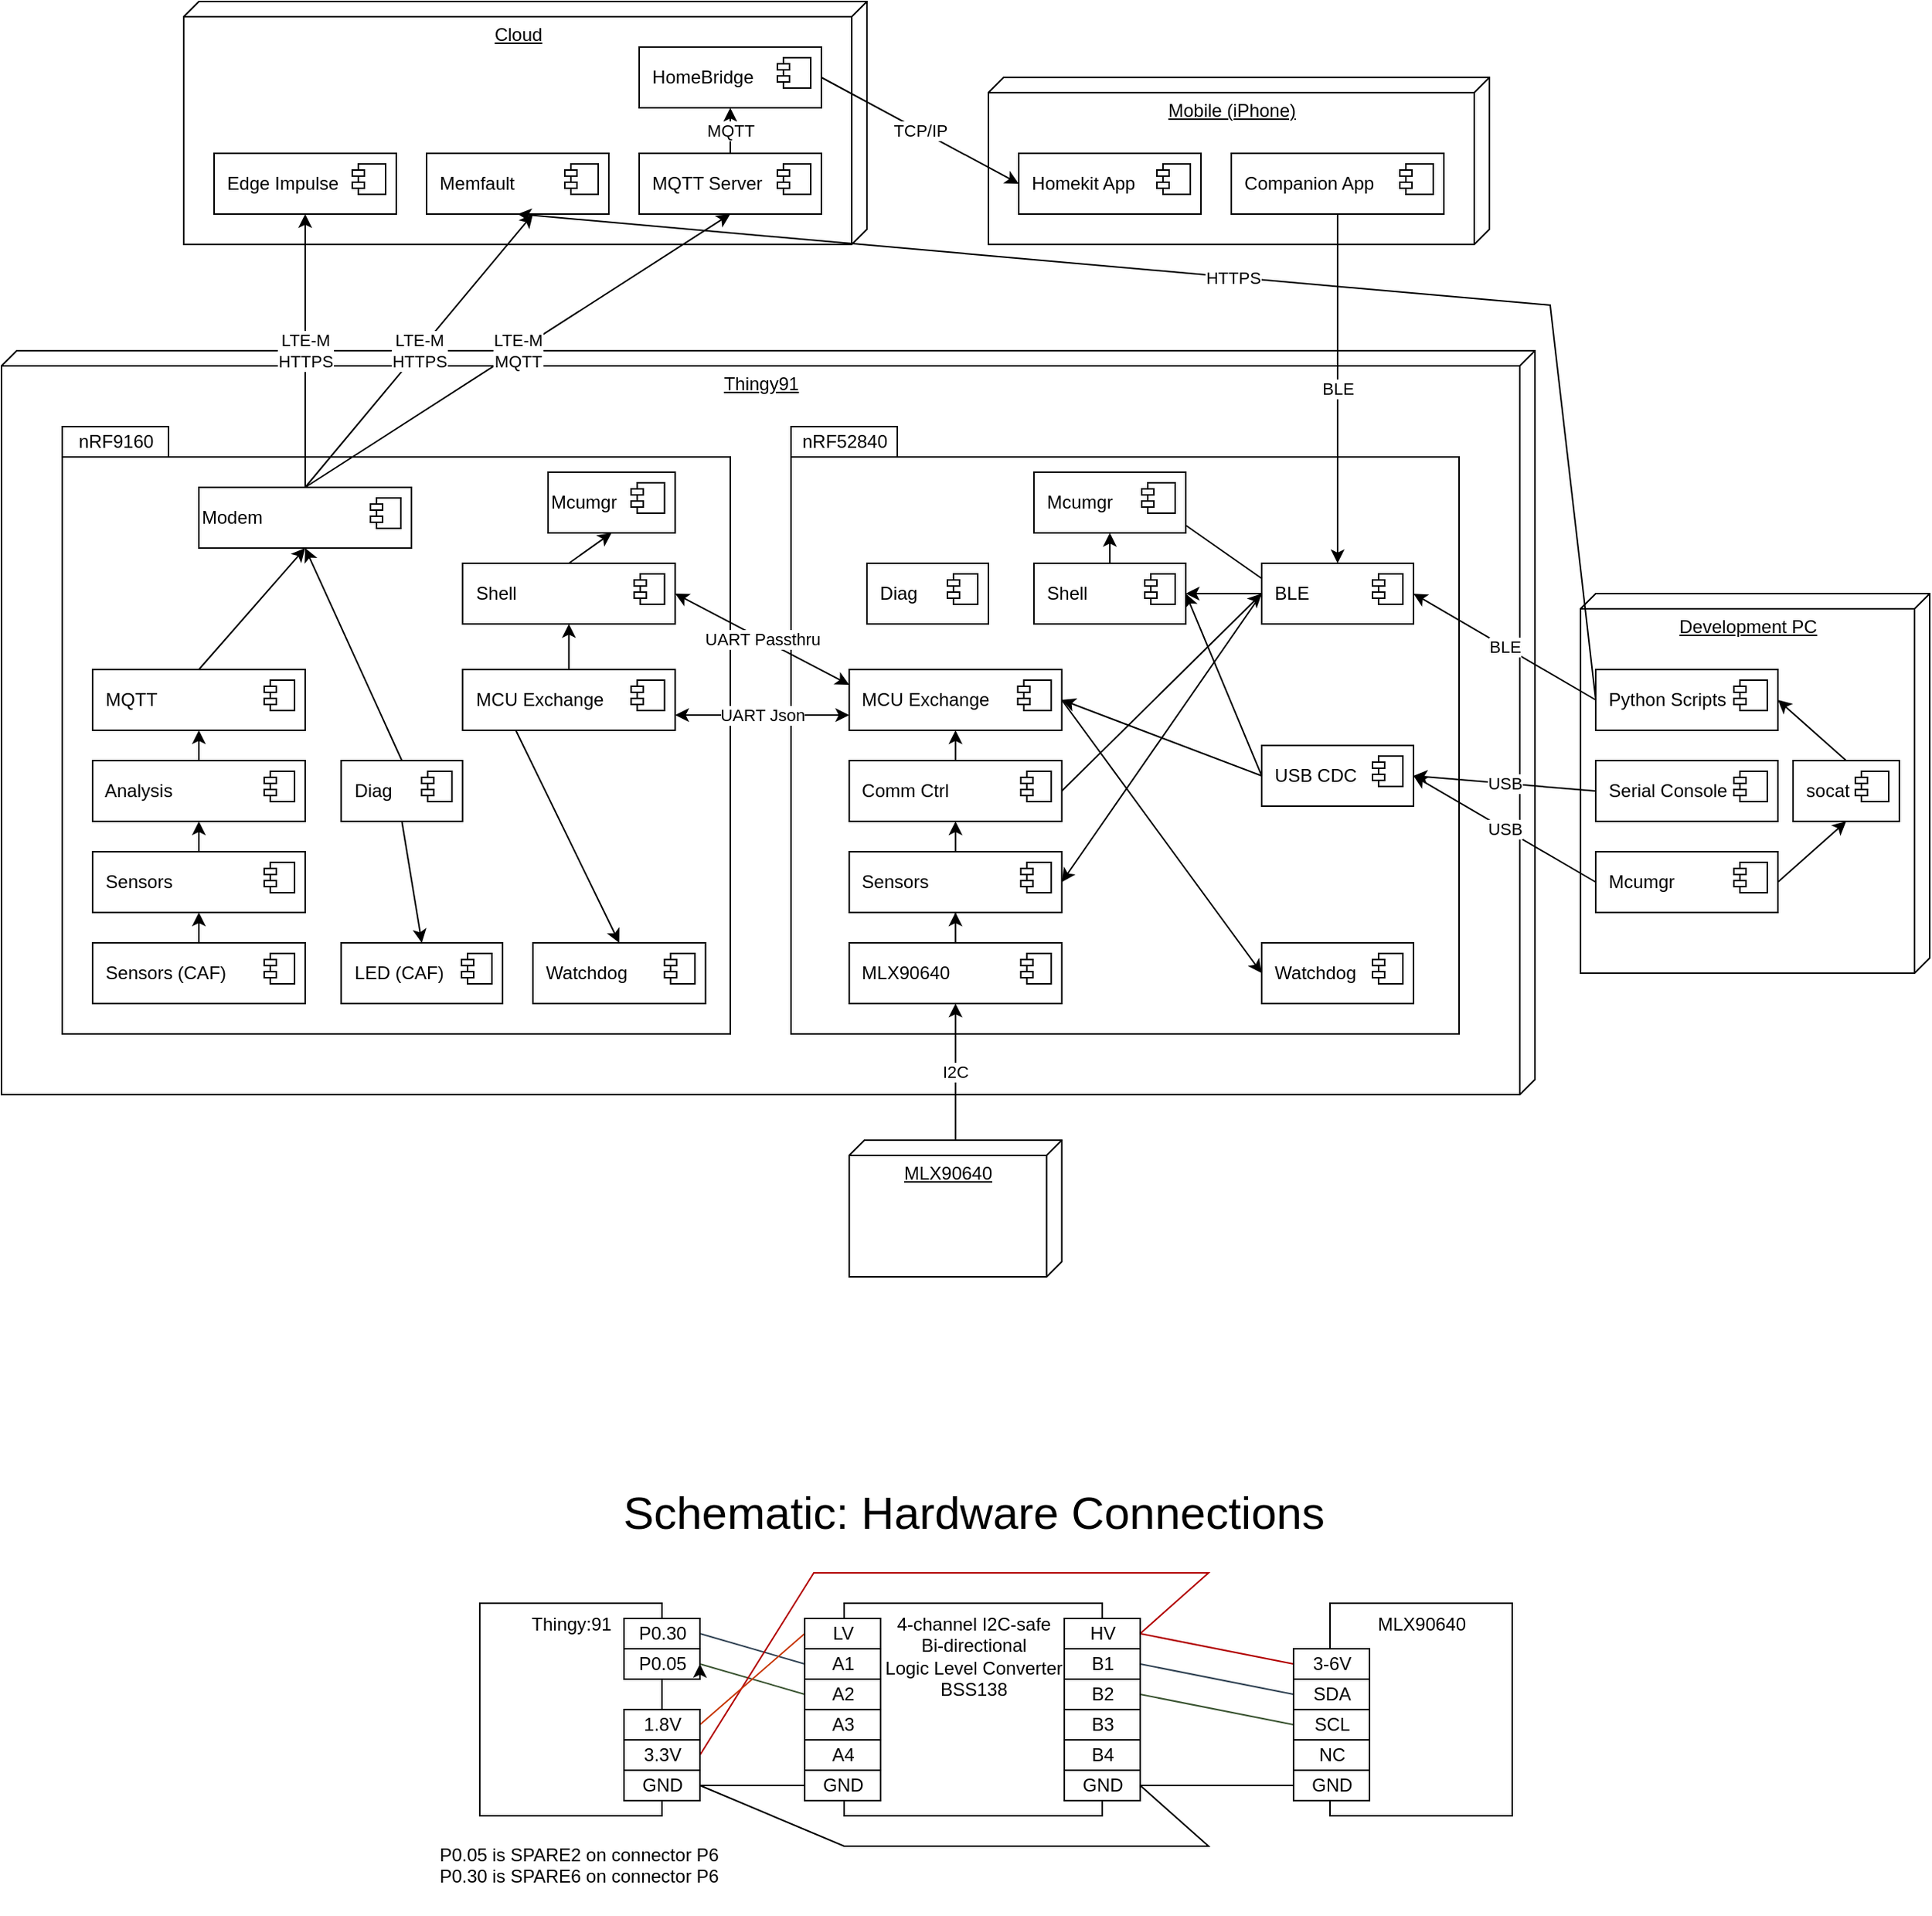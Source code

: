<mxfile version="18.0.1" type="device"><diagram id="C5RBs43oDa-KdzZeNtuy" name="Page-1"><mxGraphModel dx="2847" dy="1651" grid="1" gridSize="10" guides="1" tooltips="1" connect="1" arrows="1" fold="1" page="1" pageScale="1" pageWidth="1390" pageHeight="980" math="0" shadow="0"><root><mxCell id="WIyWlLk6GJQsqaUBKTNV-0"/><mxCell id="WIyWlLk6GJQsqaUBKTNV-1" parent="WIyWlLk6GJQsqaUBKTNV-0"/><mxCell id="brXceMP3OeVAYyVeMZi4-1" value="Thingy91" style="verticalAlign=top;align=center;spacingTop=8;spacingLeft=2;spacingRight=12;shape=cube;size=10;direction=south;fontStyle=4;html=1;" vertex="1" parent="WIyWlLk6GJQsqaUBKTNV-1"><mxGeometry x="40" y="270" width="1010" height="490" as="geometry"/></mxCell><mxCell id="brXceMP3OeVAYyVeMZi4-9" value="" style="group" vertex="1" connectable="0" parent="WIyWlLk6GJQsqaUBKTNV-1"><mxGeometry x="80" y="320" width="440" height="400" as="geometry"/></mxCell><mxCell id="brXceMP3OeVAYyVeMZi4-7" value="" style="shape=folder;fontStyle=1;spacingTop=10;tabWidth=70;tabHeight=20;tabPosition=left;html=1;align=left;verticalAlign=top;" vertex="1" parent="brXceMP3OeVAYyVeMZi4-9"><mxGeometry width="440.0" height="400.0" as="geometry"/></mxCell><mxCell id="brXceMP3OeVAYyVeMZi4-8" value="nRF9160" style="text;html=1;align=center;verticalAlign=middle;resizable=0;points=[];autosize=1;strokeColor=none;fillColor=none;" vertex="1" parent="brXceMP3OeVAYyVeMZi4-9"><mxGeometry width="70" height="20" as="geometry"/></mxCell><mxCell id="brXceMP3OeVAYyVeMZi4-107" style="edgeStyle=none;rounded=0;orthogonalLoop=1;jettySize=auto;html=1;exitX=0.25;exitY=1;exitDx=0;exitDy=0;startArrow=none;startFill=0;strokeColor=default;entryX=0.5;entryY=0;entryDx=0;entryDy=0;" edge="1" parent="brXceMP3OeVAYyVeMZi4-9" source="brXceMP3OeVAYyVeMZi4-71" target="brXceMP3OeVAYyVeMZi4-104"><mxGeometry relative="1" as="geometry"/></mxCell><mxCell id="brXceMP3OeVAYyVeMZi4-144" style="edgeStyle=none;rounded=0;orthogonalLoop=1;jettySize=auto;html=1;exitX=0.5;exitY=0;exitDx=0;exitDy=0;entryX=0.5;entryY=1;entryDx=0;entryDy=0;startArrow=none;startFill=0;strokeColor=default;" edge="1" parent="brXceMP3OeVAYyVeMZi4-9" source="brXceMP3OeVAYyVeMZi4-71" target="brXceMP3OeVAYyVeMZi4-142"><mxGeometry relative="1" as="geometry"/></mxCell><mxCell id="brXceMP3OeVAYyVeMZi4-71" value="&amp;nbsp; MCU Exchange" style="html=1;dropTarget=0;align=left;" vertex="1" parent="brXceMP3OeVAYyVeMZi4-9"><mxGeometry x="263.704" y="160" width="140" height="40" as="geometry"/></mxCell><mxCell id="brXceMP3OeVAYyVeMZi4-72" value="" style="shape=module;jettyWidth=8;jettyHeight=4;" vertex="1" parent="brXceMP3OeVAYyVeMZi4-71"><mxGeometry x="1" width="22" height="20" relative="1" as="geometry"><mxPoint x="-29" y="7" as="offset"/></mxGeometry></mxCell><mxCell id="brXceMP3OeVAYyVeMZi4-100" style="edgeStyle=none;rounded=0;orthogonalLoop=1;jettySize=auto;html=1;entryX=0;entryY=0;entryDx=0;entryDy=14;entryPerimeter=0;startArrow=none;startFill=0;strokeColor=default;" edge="1" parent="brXceMP3OeVAYyVeMZi4-71" source="brXceMP3OeVAYyVeMZi4-72" target="brXceMP3OeVAYyVeMZi4-72"><mxGeometry relative="1" as="geometry"/></mxCell><mxCell id="brXceMP3OeVAYyVeMZi4-82" style="edgeStyle=none;rounded=0;orthogonalLoop=1;jettySize=auto;html=1;exitX=0.5;exitY=0;exitDx=0;exitDy=0;entryX=0.5;entryY=1;entryDx=0;entryDy=0;startArrow=none;startFill=0;strokeColor=default;" edge="1" parent="brXceMP3OeVAYyVeMZi4-9" source="brXceMP3OeVAYyVeMZi4-75" target="brXceMP3OeVAYyVeMZi4-80"><mxGeometry relative="1" as="geometry"/></mxCell><mxCell id="brXceMP3OeVAYyVeMZi4-75" value="&amp;nbsp; Sensors" style="html=1;dropTarget=0;align=left;" vertex="1" parent="brXceMP3OeVAYyVeMZi4-9"><mxGeometry x="19.997" y="280" width="140" height="40" as="geometry"/></mxCell><mxCell id="brXceMP3OeVAYyVeMZi4-76" value="" style="shape=module;jettyWidth=8;jettyHeight=4;" vertex="1" parent="brXceMP3OeVAYyVeMZi4-75"><mxGeometry x="1" width="20" height="20" relative="1" as="geometry"><mxPoint x="-27" y="7" as="offset"/></mxGeometry></mxCell><mxCell id="brXceMP3OeVAYyVeMZi4-79" style="edgeStyle=none;rounded=0;orthogonalLoop=1;jettySize=auto;html=1;exitX=0.5;exitY=0;exitDx=0;exitDy=0;entryX=0.5;entryY=1;entryDx=0;entryDy=0;startArrow=none;startFill=0;strokeColor=default;" edge="1" parent="brXceMP3OeVAYyVeMZi4-9" source="brXceMP3OeVAYyVeMZi4-77" target="brXceMP3OeVAYyVeMZi4-75"><mxGeometry relative="1" as="geometry"/></mxCell><mxCell id="brXceMP3OeVAYyVeMZi4-77" value="&amp;nbsp; Sensors (CAF)" style="html=1;dropTarget=0;align=left;" vertex="1" parent="brXceMP3OeVAYyVeMZi4-9"><mxGeometry x="19.997" y="340" width="140" height="40" as="geometry"/></mxCell><mxCell id="brXceMP3OeVAYyVeMZi4-78" value="" style="shape=module;jettyWidth=8;jettyHeight=4;" vertex="1" parent="brXceMP3OeVAYyVeMZi4-77"><mxGeometry x="1" width="20" height="20" relative="1" as="geometry"><mxPoint x="-27" y="7" as="offset"/></mxGeometry></mxCell><mxCell id="brXceMP3OeVAYyVeMZi4-102" style="edgeStyle=none;rounded=0;orthogonalLoop=1;jettySize=auto;html=1;exitX=0.5;exitY=0;exitDx=0;exitDy=0;entryX=0.5;entryY=1;entryDx=0;entryDy=0;startArrow=none;startFill=0;strokeColor=default;" edge="1" parent="brXceMP3OeVAYyVeMZi4-9" source="brXceMP3OeVAYyVeMZi4-80" target="brXceMP3OeVAYyVeMZi4-96"><mxGeometry relative="1" as="geometry"/></mxCell><mxCell id="brXceMP3OeVAYyVeMZi4-80" value="&amp;nbsp; Analysis" style="html=1;dropTarget=0;align=left;" vertex="1" parent="brXceMP3OeVAYyVeMZi4-9"><mxGeometry x="19.997" y="220" width="140" height="40" as="geometry"/></mxCell><mxCell id="brXceMP3OeVAYyVeMZi4-81" value="" style="shape=module;jettyWidth=8;jettyHeight=4;" vertex="1" parent="brXceMP3OeVAYyVeMZi4-80"><mxGeometry x="1" width="20" height="20" relative="1" as="geometry"><mxPoint x="-27" y="7" as="offset"/></mxGeometry></mxCell><mxCell id="brXceMP3OeVAYyVeMZi4-103" style="edgeStyle=none;rounded=0;orthogonalLoop=1;jettySize=auto;html=1;exitX=0.5;exitY=0;exitDx=0;exitDy=0;entryX=0.5;entryY=1;entryDx=0;entryDy=0;startArrow=none;startFill=0;strokeColor=default;" edge="1" parent="brXceMP3OeVAYyVeMZi4-9" source="brXceMP3OeVAYyVeMZi4-96" target="brXceMP3OeVAYyVeMZi4-98"><mxGeometry relative="1" as="geometry"/></mxCell><mxCell id="brXceMP3OeVAYyVeMZi4-96" value="&amp;nbsp; MQTT" style="html=1;dropTarget=0;align=left;" vertex="1" parent="brXceMP3OeVAYyVeMZi4-9"><mxGeometry x="19.997" y="160" width="140" height="40" as="geometry"/></mxCell><mxCell id="brXceMP3OeVAYyVeMZi4-97" value="" style="shape=module;jettyWidth=8;jettyHeight=4;" vertex="1" parent="brXceMP3OeVAYyVeMZi4-96"><mxGeometry x="1" width="20" height="20" relative="1" as="geometry"><mxPoint x="-27" y="7" as="offset"/></mxGeometry></mxCell><mxCell id="brXceMP3OeVAYyVeMZi4-98" value="Modem" style="html=1;dropTarget=0;align=left;" vertex="1" parent="brXceMP3OeVAYyVeMZi4-9"><mxGeometry x="89.997" y="40" width="140" height="40" as="geometry"/></mxCell><mxCell id="brXceMP3OeVAYyVeMZi4-99" value="" style="shape=module;jettyWidth=8;jettyHeight=4;" vertex="1" parent="brXceMP3OeVAYyVeMZi4-98"><mxGeometry x="1" width="20" height="20" relative="1" as="geometry"><mxPoint x="-27" y="7" as="offset"/></mxGeometry></mxCell><mxCell id="brXceMP3OeVAYyVeMZi4-104" value="&amp;nbsp; Watchdog" style="html=1;dropTarget=0;align=left;" vertex="1" parent="brXceMP3OeVAYyVeMZi4-9"><mxGeometry x="310" y="340" width="113.7" height="40" as="geometry"/></mxCell><mxCell id="brXceMP3OeVAYyVeMZi4-105" value="" style="shape=module;jettyWidth=8;jettyHeight=4;" vertex="1" parent="brXceMP3OeVAYyVeMZi4-104"><mxGeometry x="1" width="20" height="20" relative="1" as="geometry"><mxPoint x="-27" y="7" as="offset"/></mxGeometry></mxCell><mxCell id="brXceMP3OeVAYyVeMZi4-206" style="edgeStyle=none;rounded=0;orthogonalLoop=1;jettySize=auto;html=1;exitX=0.5;exitY=0;exitDx=0;exitDy=0;entryX=0.5;entryY=1;entryDx=0;entryDy=0;startArrow=none;startFill=0;strokeColor=default;" edge="1" parent="brXceMP3OeVAYyVeMZi4-9" source="brXceMP3OeVAYyVeMZi4-142" target="brXceMP3OeVAYyVeMZi4-201"><mxGeometry relative="1" as="geometry"/></mxCell><mxCell id="brXceMP3OeVAYyVeMZi4-142" value="&amp;nbsp; Shell" style="html=1;dropTarget=0;align=left;" vertex="1" parent="brXceMP3OeVAYyVeMZi4-9"><mxGeometry x="263.7" y="90" width="140" height="40" as="geometry"/></mxCell><mxCell id="brXceMP3OeVAYyVeMZi4-143" value="" style="shape=module;jettyWidth=8;jettyHeight=4;" vertex="1" parent="brXceMP3OeVAYyVeMZi4-142"><mxGeometry x="1" width="20" height="20" relative="1" as="geometry"><mxPoint x="-27" y="7" as="offset"/></mxGeometry></mxCell><mxCell id="brXceMP3OeVAYyVeMZi4-149" style="edgeStyle=none;rounded=0;orthogonalLoop=1;jettySize=auto;html=1;exitX=0.5;exitY=1;exitDx=0;exitDy=0;entryX=0.5;entryY=0;entryDx=0;entryDy=0;startArrow=none;startFill=0;strokeColor=default;" edge="1" parent="brXceMP3OeVAYyVeMZi4-9" source="brXceMP3OeVAYyVeMZi4-145" target="brXceMP3OeVAYyVeMZi4-147"><mxGeometry relative="1" as="geometry"/></mxCell><mxCell id="brXceMP3OeVAYyVeMZi4-150" style="edgeStyle=none;rounded=0;orthogonalLoop=1;jettySize=auto;html=1;exitX=0.5;exitY=0;exitDx=0;exitDy=0;entryX=0.5;entryY=1;entryDx=0;entryDy=0;startArrow=none;startFill=0;strokeColor=default;" edge="1" parent="brXceMP3OeVAYyVeMZi4-9" source="brXceMP3OeVAYyVeMZi4-145" target="brXceMP3OeVAYyVeMZi4-98"><mxGeometry relative="1" as="geometry"/></mxCell><mxCell id="brXceMP3OeVAYyVeMZi4-145" value="&amp;nbsp; Diag" style="html=1;dropTarget=0;align=left;" vertex="1" parent="brXceMP3OeVAYyVeMZi4-9"><mxGeometry x="183.7" y="220" width="80" height="40" as="geometry"/></mxCell><mxCell id="brXceMP3OeVAYyVeMZi4-146" value="" style="shape=module;jettyWidth=8;jettyHeight=4;" vertex="1" parent="brXceMP3OeVAYyVeMZi4-145"><mxGeometry x="1" width="20" height="20" relative="1" as="geometry"><mxPoint x="-27" y="7" as="offset"/></mxGeometry></mxCell><mxCell id="brXceMP3OeVAYyVeMZi4-147" value="&amp;nbsp; LED (CAF)" style="html=1;dropTarget=0;align=left;" vertex="1" parent="brXceMP3OeVAYyVeMZi4-9"><mxGeometry x="183.7" y="340" width="106.3" height="40" as="geometry"/></mxCell><mxCell id="brXceMP3OeVAYyVeMZi4-148" value="" style="shape=module;jettyWidth=8;jettyHeight=4;" vertex="1" parent="brXceMP3OeVAYyVeMZi4-147"><mxGeometry x="1" width="20" height="20" relative="1" as="geometry"><mxPoint x="-27" y="7" as="offset"/></mxGeometry></mxCell><mxCell id="brXceMP3OeVAYyVeMZi4-201" value="Mcumgr" style="html=1;dropTarget=0;align=left;" vertex="1" parent="brXceMP3OeVAYyVeMZi4-9"><mxGeometry x="320" y="30" width="83.7" height="40" as="geometry"/></mxCell><mxCell id="brXceMP3OeVAYyVeMZi4-202" value="" style="shape=module;jettyWidth=8;jettyHeight=4;" vertex="1" parent="brXceMP3OeVAYyVeMZi4-201"><mxGeometry x="1" width="22" height="20" relative="1" as="geometry"><mxPoint x="-29" y="7" as="offset"/></mxGeometry></mxCell><mxCell id="brXceMP3OeVAYyVeMZi4-11" value="" style="group" vertex="1" connectable="0" parent="WIyWlLk6GJQsqaUBKTNV-1"><mxGeometry x="560" y="320" width="440" height="400" as="geometry"/></mxCell><mxCell id="brXceMP3OeVAYyVeMZi4-12" value="" style="shape=folder;fontStyle=1;spacingTop=10;tabWidth=70;tabHeight=20;tabPosition=left;html=1;align=left;verticalAlign=top;" vertex="1" parent="brXceMP3OeVAYyVeMZi4-11"><mxGeometry width="440.0" height="400.0" as="geometry"/></mxCell><mxCell id="brXceMP3OeVAYyVeMZi4-13" value="nRF52840" style="text;html=1;align=center;verticalAlign=middle;resizable=0;points=[];autosize=1;strokeColor=none;fillColor=none;" vertex="1" parent="brXceMP3OeVAYyVeMZi4-11"><mxGeometry width="70" height="20" as="geometry"/></mxCell><mxCell id="brXceMP3OeVAYyVeMZi4-33" style="edgeStyle=orthogonalEdgeStyle;rounded=0;orthogonalLoop=1;jettySize=auto;html=1;exitX=0.5;exitY=0;exitDx=0;exitDy=0;" edge="1" parent="brXceMP3OeVAYyVeMZi4-11" source="brXceMP3OeVAYyVeMZi4-18" target="brXceMP3OeVAYyVeMZi4-20"><mxGeometry relative="1" as="geometry"/></mxCell><mxCell id="brXceMP3OeVAYyVeMZi4-18" value="&amp;nbsp; MLX90640" style="html=1;dropTarget=0;align=left;" vertex="1" parent="brXceMP3OeVAYyVeMZi4-11"><mxGeometry x="38.333" y="340" width="140" height="40" as="geometry"/></mxCell><mxCell id="brXceMP3OeVAYyVeMZi4-19" value="" style="shape=module;jettyWidth=8;jettyHeight=4;" vertex="1" parent="brXceMP3OeVAYyVeMZi4-18"><mxGeometry x="1" width="20" height="20" relative="1" as="geometry"><mxPoint x="-27" y="7" as="offset"/></mxGeometry></mxCell><mxCell id="brXceMP3OeVAYyVeMZi4-36" style="edgeStyle=orthogonalEdgeStyle;rounded=0;orthogonalLoop=1;jettySize=auto;html=1;exitX=0.5;exitY=0;exitDx=0;exitDy=0;entryX=0.5;entryY=1;entryDx=0;entryDy=0;" edge="1" parent="brXceMP3OeVAYyVeMZi4-11" source="brXceMP3OeVAYyVeMZi4-20" target="brXceMP3OeVAYyVeMZi4-34"><mxGeometry relative="1" as="geometry"/></mxCell><mxCell id="brXceMP3OeVAYyVeMZi4-20" value="&amp;nbsp; Sensors" style="html=1;dropTarget=0;align=left;" vertex="1" parent="brXceMP3OeVAYyVeMZi4-11"><mxGeometry x="38.333" y="280" width="140" height="40" as="geometry"/></mxCell><mxCell id="brXceMP3OeVAYyVeMZi4-21" value="" style="shape=module;jettyWidth=8;jettyHeight=4;" vertex="1" parent="brXceMP3OeVAYyVeMZi4-20"><mxGeometry x="1" width="20" height="20" relative="1" as="geometry"><mxPoint x="-27" y="7" as="offset"/></mxGeometry></mxCell><mxCell id="brXceMP3OeVAYyVeMZi4-37" style="rounded=0;orthogonalLoop=1;jettySize=auto;html=1;exitX=0.5;exitY=0;exitDx=0;exitDy=0;entryX=0.5;entryY=1;entryDx=0;entryDy=0;" edge="1" parent="brXceMP3OeVAYyVeMZi4-11" source="brXceMP3OeVAYyVeMZi4-34" target="brXceMP3OeVAYyVeMZi4-22"><mxGeometry relative="1" as="geometry"/></mxCell><mxCell id="brXceMP3OeVAYyVeMZi4-55" style="edgeStyle=none;rounded=0;orthogonalLoop=1;jettySize=auto;html=1;exitX=1;exitY=0.5;exitDx=0;exitDy=0;entryX=0;entryY=0.5;entryDx=0;entryDy=0;" edge="1" parent="brXceMP3OeVAYyVeMZi4-11" source="brXceMP3OeVAYyVeMZi4-34" target="brXceMP3OeVAYyVeMZi4-14"><mxGeometry relative="1" as="geometry"/></mxCell><mxCell id="brXceMP3OeVAYyVeMZi4-34" value="&amp;nbsp; Comm Ctrl" style="html=1;dropTarget=0;align=left;" vertex="1" parent="brXceMP3OeVAYyVeMZi4-11"><mxGeometry x="38.333" y="220" width="140" height="40" as="geometry"/></mxCell><mxCell id="brXceMP3OeVAYyVeMZi4-35" value="" style="shape=module;jettyWidth=8;jettyHeight=4;" vertex="1" parent="brXceMP3OeVAYyVeMZi4-34"><mxGeometry x="1" width="20" height="20" relative="1" as="geometry"><mxPoint x="-27" y="7" as="offset"/></mxGeometry></mxCell><mxCell id="brXceMP3OeVAYyVeMZi4-70" style="edgeStyle=none;rounded=0;orthogonalLoop=1;jettySize=auto;html=1;exitX=1;exitY=0.5;exitDx=0;exitDy=0;entryX=0;entryY=0.5;entryDx=0;entryDy=0;" edge="1" parent="brXceMP3OeVAYyVeMZi4-11" source="brXceMP3OeVAYyVeMZi4-22" target="brXceMP3OeVAYyVeMZi4-68"><mxGeometry relative="1" as="geometry"/></mxCell><mxCell id="brXceMP3OeVAYyVeMZi4-22" value="&amp;nbsp; MCU Exchange" style="html=1;dropTarget=0;align=left;" vertex="1" parent="brXceMP3OeVAYyVeMZi4-11"><mxGeometry x="38.33" y="160" width="140" height="40" as="geometry"/></mxCell><mxCell id="brXceMP3OeVAYyVeMZi4-23" value="" style="shape=module;jettyWidth=8;jettyHeight=4;" vertex="1" parent="brXceMP3OeVAYyVeMZi4-22"><mxGeometry x="1" width="22" height="20" relative="1" as="geometry"><mxPoint x="-29" y="7" as="offset"/></mxGeometry></mxCell><mxCell id="brXceMP3OeVAYyVeMZi4-53" style="edgeStyle=none;rounded=0;orthogonalLoop=1;jettySize=auto;html=1;entryX=1;entryY=0.5;entryDx=0;entryDy=0;exitX=0;exitY=0.5;exitDx=0;exitDy=0;" edge="1" parent="brXceMP3OeVAYyVeMZi4-11" source="brXceMP3OeVAYyVeMZi4-14" target="brXceMP3OeVAYyVeMZi4-3"><mxGeometry relative="1" as="geometry"/></mxCell><mxCell id="brXceMP3OeVAYyVeMZi4-62" style="edgeStyle=none;rounded=0;orthogonalLoop=1;jettySize=auto;html=1;exitX=0;exitY=0.5;exitDx=0;exitDy=0;entryX=1;entryY=0.5;entryDx=0;entryDy=0;" edge="1" parent="brXceMP3OeVAYyVeMZi4-11" source="brXceMP3OeVAYyVeMZi4-14" target="brXceMP3OeVAYyVeMZi4-20"><mxGeometry relative="1" as="geometry"/></mxCell><mxCell id="brXceMP3OeVAYyVeMZi4-65" style="edgeStyle=none;rounded=0;orthogonalLoop=1;jettySize=auto;html=1;exitX=0;exitY=0.25;exitDx=0;exitDy=0;entryX=0.5;entryY=0;entryDx=0;entryDy=0;" edge="1" parent="brXceMP3OeVAYyVeMZi4-11" source="brXceMP3OeVAYyVeMZi4-14" target="brXceMP3OeVAYyVeMZi4-16"><mxGeometry relative="1" as="geometry"/></mxCell><mxCell id="brXceMP3OeVAYyVeMZi4-14" value="&amp;nbsp; BLE" style="html=1;dropTarget=0;align=left;" vertex="1" parent="brXceMP3OeVAYyVeMZi4-11"><mxGeometry x="310" y="90" width="100" height="40" as="geometry"/></mxCell><mxCell id="brXceMP3OeVAYyVeMZi4-15" value="" style="shape=module;jettyWidth=8;jettyHeight=4;" vertex="1" parent="brXceMP3OeVAYyVeMZi4-14"><mxGeometry x="1" width="20" height="20" relative="1" as="geometry"><mxPoint x="-27" y="7" as="offset"/></mxGeometry></mxCell><mxCell id="brXceMP3OeVAYyVeMZi4-54" style="edgeStyle=none;rounded=0;orthogonalLoop=1;jettySize=auto;html=1;exitX=0;exitY=0.5;exitDx=0;exitDy=0;entryX=1;entryY=0.5;entryDx=0;entryDy=0;" edge="1" parent="brXceMP3OeVAYyVeMZi4-11" source="brXceMP3OeVAYyVeMZi4-26" target="brXceMP3OeVAYyVeMZi4-3"><mxGeometry relative="1" as="geometry"/></mxCell><mxCell id="brXceMP3OeVAYyVeMZi4-64" style="edgeStyle=none;rounded=0;orthogonalLoop=1;jettySize=auto;html=1;exitX=0;exitY=0.5;exitDx=0;exitDy=0;entryX=1;entryY=0.5;entryDx=0;entryDy=0;" edge="1" parent="brXceMP3OeVAYyVeMZi4-11" source="brXceMP3OeVAYyVeMZi4-26" target="brXceMP3OeVAYyVeMZi4-22"><mxGeometry relative="1" as="geometry"/></mxCell><mxCell id="brXceMP3OeVAYyVeMZi4-66" style="edgeStyle=none;rounded=0;orthogonalLoop=1;jettySize=auto;html=1;exitX=0.5;exitY=0;exitDx=0;exitDy=0;entryX=0.5;entryY=1;entryDx=0;entryDy=0;" edge="1" parent="brXceMP3OeVAYyVeMZi4-11" source="brXceMP3OeVAYyVeMZi4-3" target="brXceMP3OeVAYyVeMZi4-16"><mxGeometry relative="1" as="geometry"/></mxCell><mxCell id="brXceMP3OeVAYyVeMZi4-26" value="&amp;nbsp; USB CDC" style="html=1;dropTarget=0;align=left;" vertex="1" parent="brXceMP3OeVAYyVeMZi4-11"><mxGeometry x="310" y="210" width="100" height="40" as="geometry"/></mxCell><mxCell id="brXceMP3OeVAYyVeMZi4-27" value="" style="shape=module;jettyWidth=8;jettyHeight=4;" vertex="1" parent="brXceMP3OeVAYyVeMZi4-26"><mxGeometry x="1" width="20" height="20" relative="1" as="geometry"><mxPoint x="-27" y="7" as="offset"/></mxGeometry></mxCell><mxCell id="brXceMP3OeVAYyVeMZi4-3" value="&amp;nbsp; Shell" style="html=1;dropTarget=0;align=left;" vertex="1" parent="brXceMP3OeVAYyVeMZi4-11"><mxGeometry x="160.001" y="90" width="100" height="40" as="geometry"/></mxCell><mxCell id="brXceMP3OeVAYyVeMZi4-4" value="" style="shape=module;jettyWidth=8;jettyHeight=4;" vertex="1" parent="brXceMP3OeVAYyVeMZi4-3"><mxGeometry x="1" width="20" height="20" relative="1" as="geometry"><mxPoint x="-27" y="7" as="offset"/></mxGeometry></mxCell><mxCell id="brXceMP3OeVAYyVeMZi4-16" value="&amp;nbsp; Mcumgr" style="html=1;dropTarget=0;align=left;" vertex="1" parent="brXceMP3OeVAYyVeMZi4-11"><mxGeometry x="160" y="30" width="100" height="40" as="geometry"/></mxCell><mxCell id="brXceMP3OeVAYyVeMZi4-17" value="" style="shape=module;jettyWidth=8;jettyHeight=4;" vertex="1" parent="brXceMP3OeVAYyVeMZi4-16"><mxGeometry x="1" width="22" height="20" relative="1" as="geometry"><mxPoint x="-29" y="7" as="offset"/></mxGeometry></mxCell><mxCell id="brXceMP3OeVAYyVeMZi4-29" value="&amp;nbsp; Diag" style="html=1;dropTarget=0;align=left;" vertex="1" parent="brXceMP3OeVAYyVeMZi4-11"><mxGeometry x="50" y="90" width="80" height="40" as="geometry"/></mxCell><mxCell id="brXceMP3OeVAYyVeMZi4-30" value="" style="shape=module;jettyWidth=8;jettyHeight=4;" vertex="1" parent="brXceMP3OeVAYyVeMZi4-29"><mxGeometry x="1" width="20" height="20" relative="1" as="geometry"><mxPoint x="-27" y="7" as="offset"/></mxGeometry></mxCell><mxCell id="brXceMP3OeVAYyVeMZi4-68" value="&amp;nbsp; Watchdog" style="html=1;dropTarget=0;align=left;" vertex="1" parent="brXceMP3OeVAYyVeMZi4-11"><mxGeometry x="310" y="340" width="100" height="40" as="geometry"/></mxCell><mxCell id="brXceMP3OeVAYyVeMZi4-69" value="" style="shape=module;jettyWidth=8;jettyHeight=4;" vertex="1" parent="brXceMP3OeVAYyVeMZi4-68"><mxGeometry x="1" width="20" height="20" relative="1" as="geometry"><mxPoint x="-27" y="7" as="offset"/></mxGeometry></mxCell><mxCell id="brXceMP3OeVAYyVeMZi4-32" value="I2C" style="edgeStyle=orthogonalEdgeStyle;rounded=0;orthogonalLoop=1;jettySize=auto;html=1;" edge="1" parent="WIyWlLk6GJQsqaUBKTNV-1" source="brXceMP3OeVAYyVeMZi4-31" target="brXceMP3OeVAYyVeMZi4-18"><mxGeometry relative="1" as="geometry"/></mxCell><mxCell id="brXceMP3OeVAYyVeMZi4-31" value="MLX90640" style="verticalAlign=top;align=center;spacingTop=8;spacingLeft=2;spacingRight=12;shape=cube;size=10;direction=south;fontStyle=4;html=1;" vertex="1" parent="WIyWlLk6GJQsqaUBKTNV-1"><mxGeometry x="598.33" y="790" width="140" height="90" as="geometry"/></mxCell><mxCell id="brXceMP3OeVAYyVeMZi4-38" value="Development PC" style="verticalAlign=top;align=center;spacingTop=8;spacingLeft=2;spacingRight=12;shape=cube;size=10;direction=south;fontStyle=4;html=1;" vertex="1" parent="WIyWlLk6GJQsqaUBKTNV-1"><mxGeometry x="1080" y="430" width="230" height="250" as="geometry"/></mxCell><mxCell id="brXceMP3OeVAYyVeMZi4-43" value="USB" style="edgeStyle=none;rounded=0;orthogonalLoop=1;jettySize=auto;html=1;exitX=0;exitY=0.5;exitDx=0;exitDy=0;entryX=1;entryY=0.5;entryDx=0;entryDy=0;" edge="1" parent="WIyWlLk6GJQsqaUBKTNV-1" source="brXceMP3OeVAYyVeMZi4-39" target="brXceMP3OeVAYyVeMZi4-26"><mxGeometry relative="1" as="geometry"/></mxCell><mxCell id="brXceMP3OeVAYyVeMZi4-39" value="&amp;nbsp; Serial Console" style="html=1;dropTarget=0;align=left;" vertex="1" parent="WIyWlLk6GJQsqaUBKTNV-1"><mxGeometry x="1090" y="540" width="120" height="40" as="geometry"/></mxCell><mxCell id="brXceMP3OeVAYyVeMZi4-40" value="" style="shape=module;jettyWidth=8;jettyHeight=4;" vertex="1" parent="brXceMP3OeVAYyVeMZi4-39"><mxGeometry x="1" width="22" height="20" relative="1" as="geometry"><mxPoint x="-29" y="7" as="offset"/></mxGeometry></mxCell><mxCell id="brXceMP3OeVAYyVeMZi4-44" value="USB" style="edgeStyle=none;rounded=0;orthogonalLoop=1;jettySize=auto;html=1;exitX=0;exitY=0.5;exitDx=0;exitDy=0;entryX=1;entryY=0.5;entryDx=0;entryDy=0;" edge="1" parent="WIyWlLk6GJQsqaUBKTNV-1" source="brXceMP3OeVAYyVeMZi4-41" target="brXceMP3OeVAYyVeMZi4-26"><mxGeometry relative="1" as="geometry"><mxPoint x="930" y="480" as="targetPoint"/></mxGeometry></mxCell><mxCell id="brXceMP3OeVAYyVeMZi4-51" style="edgeStyle=none;rounded=0;orthogonalLoop=1;jettySize=auto;html=1;exitX=1;exitY=0.5;exitDx=0;exitDy=0;entryX=0.5;entryY=1;entryDx=0;entryDy=0;" edge="1" parent="WIyWlLk6GJQsqaUBKTNV-1" source="brXceMP3OeVAYyVeMZi4-41" target="brXceMP3OeVAYyVeMZi4-49"><mxGeometry relative="1" as="geometry"/></mxCell><mxCell id="brXceMP3OeVAYyVeMZi4-41" value="&amp;nbsp; Mcumgr" style="html=1;dropTarget=0;align=left;" vertex="1" parent="WIyWlLk6GJQsqaUBKTNV-1"><mxGeometry x="1090" y="600" width="120" height="40" as="geometry"/></mxCell><mxCell id="brXceMP3OeVAYyVeMZi4-42" value="" style="shape=module;jettyWidth=8;jettyHeight=4;" vertex="1" parent="brXceMP3OeVAYyVeMZi4-41"><mxGeometry x="1" width="22" height="20" relative="1" as="geometry"><mxPoint x="-29" y="7" as="offset"/></mxGeometry></mxCell><mxCell id="brXceMP3OeVAYyVeMZi4-47" value="BLE" style="edgeStyle=none;rounded=0;orthogonalLoop=1;jettySize=auto;html=1;exitX=0;exitY=0.5;exitDx=0;exitDy=0;entryX=1;entryY=0.5;entryDx=0;entryDy=0;" edge="1" parent="WIyWlLk6GJQsqaUBKTNV-1" source="brXceMP3OeVAYyVeMZi4-45" target="brXceMP3OeVAYyVeMZi4-14"><mxGeometry relative="1" as="geometry"/></mxCell><mxCell id="brXceMP3OeVAYyVeMZi4-45" value="&amp;nbsp; Python Scripts" style="html=1;dropTarget=0;align=left;" vertex="1" parent="WIyWlLk6GJQsqaUBKTNV-1"><mxGeometry x="1090" y="480" width="120" height="40" as="geometry"/></mxCell><mxCell id="brXceMP3OeVAYyVeMZi4-46" value="" style="shape=module;jettyWidth=8;jettyHeight=4;" vertex="1" parent="brXceMP3OeVAYyVeMZi4-45"><mxGeometry x="1" width="22" height="20" relative="1" as="geometry"><mxPoint x="-29" y="7" as="offset"/></mxGeometry></mxCell><mxCell id="brXceMP3OeVAYyVeMZi4-52" style="edgeStyle=none;rounded=0;orthogonalLoop=1;jettySize=auto;html=1;exitX=0.5;exitY=0;exitDx=0;exitDy=0;entryX=1;entryY=0.5;entryDx=0;entryDy=0;" edge="1" parent="WIyWlLk6GJQsqaUBKTNV-1" source="brXceMP3OeVAYyVeMZi4-49" target="brXceMP3OeVAYyVeMZi4-45"><mxGeometry relative="1" as="geometry"/></mxCell><mxCell id="brXceMP3OeVAYyVeMZi4-49" value="&amp;nbsp; socat" style="html=1;dropTarget=0;align=left;" vertex="1" parent="WIyWlLk6GJQsqaUBKTNV-1"><mxGeometry x="1220" y="540" width="70" height="40" as="geometry"/></mxCell><mxCell id="brXceMP3OeVAYyVeMZi4-50" value="" style="shape=module;jettyWidth=8;jettyHeight=4;" vertex="1" parent="brXceMP3OeVAYyVeMZi4-49"><mxGeometry x="1" width="22" height="20" relative="1" as="geometry"><mxPoint x="-29" y="7" as="offset"/></mxGeometry></mxCell><mxCell id="brXceMP3OeVAYyVeMZi4-56" value="Mobile (iPhone)" style="verticalAlign=top;align=center;spacingTop=8;spacingLeft=2;spacingRight=12;shape=cube;size=10;direction=south;fontStyle=4;html=1;" vertex="1" parent="WIyWlLk6GJQsqaUBKTNV-1"><mxGeometry x="690" y="90" width="330" height="110" as="geometry"/></mxCell><mxCell id="brXceMP3OeVAYyVeMZi4-57" value="&amp;nbsp; Homekit App" style="html=1;dropTarget=0;align=left;" vertex="1" parent="WIyWlLk6GJQsqaUBKTNV-1"><mxGeometry x="710" y="140" width="120" height="40" as="geometry"/></mxCell><mxCell id="brXceMP3OeVAYyVeMZi4-58" value="" style="shape=module;jettyWidth=8;jettyHeight=4;" vertex="1" parent="brXceMP3OeVAYyVeMZi4-57"><mxGeometry x="1" width="22" height="20" relative="1" as="geometry"><mxPoint x="-29" y="7" as="offset"/></mxGeometry></mxCell><mxCell id="brXceMP3OeVAYyVeMZi4-61" value="BLE" style="edgeStyle=none;rounded=0;orthogonalLoop=1;jettySize=auto;html=1;exitX=0.5;exitY=1;exitDx=0;exitDy=0;entryX=0.5;entryY=0;entryDx=0;entryDy=0;" edge="1" parent="WIyWlLk6GJQsqaUBKTNV-1" source="brXceMP3OeVAYyVeMZi4-59" target="brXceMP3OeVAYyVeMZi4-14"><mxGeometry relative="1" as="geometry"/></mxCell><mxCell id="brXceMP3OeVAYyVeMZi4-59" value="&amp;nbsp; Companion App" style="html=1;dropTarget=0;align=left;" vertex="1" parent="WIyWlLk6GJQsqaUBKTNV-1"><mxGeometry x="850" y="140" width="140" height="40" as="geometry"/></mxCell><mxCell id="brXceMP3OeVAYyVeMZi4-60" value="" style="shape=module;jettyWidth=8;jettyHeight=4;" vertex="1" parent="brXceMP3OeVAYyVeMZi4-59"><mxGeometry x="1" width="22" height="20" relative="1" as="geometry"><mxPoint x="-29" y="7" as="offset"/></mxGeometry></mxCell><mxCell id="brXceMP3OeVAYyVeMZi4-73" value="UART Passthru" style="edgeStyle=none;rounded=0;orthogonalLoop=1;jettySize=auto;html=1;exitX=1;exitY=0.5;exitDx=0;exitDy=0;entryX=0;entryY=0.25;entryDx=0;entryDy=0;strokeColor=default;startArrow=classic;startFill=1;" edge="1" parent="WIyWlLk6GJQsqaUBKTNV-1" source="brXceMP3OeVAYyVeMZi4-142" target="brXceMP3OeVAYyVeMZi4-22"><mxGeometry relative="1" as="geometry"/></mxCell><mxCell id="brXceMP3OeVAYyVeMZi4-74" value="UART Json" style="edgeStyle=none;rounded=0;orthogonalLoop=1;jettySize=auto;html=1;exitX=1;exitY=0.75;exitDx=0;exitDy=0;entryX=0;entryY=0.75;entryDx=0;entryDy=0;startArrow=classic;startFill=1;strokeColor=default;" edge="1" parent="WIyWlLk6GJQsqaUBKTNV-1" source="brXceMP3OeVAYyVeMZi4-71" target="brXceMP3OeVAYyVeMZi4-22"><mxGeometry relative="1" as="geometry"/></mxCell><mxCell id="brXceMP3OeVAYyVeMZi4-151" value="Cloud" style="verticalAlign=top;align=center;spacingTop=8;spacingLeft=2;spacingRight=12;shape=cube;size=10;direction=south;fontStyle=4;html=1;" vertex="1" parent="WIyWlLk6GJQsqaUBKTNV-1"><mxGeometry x="160" y="40" width="450" height="160" as="geometry"/></mxCell><mxCell id="brXceMP3OeVAYyVeMZi4-156" value="MQTT" style="edgeStyle=none;rounded=0;orthogonalLoop=1;jettySize=auto;html=1;exitX=0.5;exitY=0;exitDx=0;exitDy=0;entryX=0.5;entryY=1;entryDx=0;entryDy=0;startArrow=none;startFill=0;strokeColor=default;" edge="1" parent="WIyWlLk6GJQsqaUBKTNV-1" source="brXceMP3OeVAYyVeMZi4-152" target="brXceMP3OeVAYyVeMZi4-154"><mxGeometry relative="1" as="geometry"/></mxCell><mxCell id="brXceMP3OeVAYyVeMZi4-152" value="&amp;nbsp; MQTT Server" style="html=1;dropTarget=0;align=left;" vertex="1" parent="WIyWlLk6GJQsqaUBKTNV-1"><mxGeometry x="460" y="140" width="120" height="40" as="geometry"/></mxCell><mxCell id="brXceMP3OeVAYyVeMZi4-153" value="" style="shape=module;jettyWidth=8;jettyHeight=4;" vertex="1" parent="brXceMP3OeVAYyVeMZi4-152"><mxGeometry x="1" width="22" height="20" relative="1" as="geometry"><mxPoint x="-29" y="7" as="offset"/></mxGeometry></mxCell><mxCell id="brXceMP3OeVAYyVeMZi4-157" value="TCP/IP" style="edgeStyle=none;rounded=0;orthogonalLoop=1;jettySize=auto;html=1;exitX=1;exitY=0.5;exitDx=0;exitDy=0;entryX=0;entryY=0.5;entryDx=0;entryDy=0;startArrow=none;startFill=0;strokeColor=default;" edge="1" parent="WIyWlLk6GJQsqaUBKTNV-1" source="brXceMP3OeVAYyVeMZi4-154" target="brXceMP3OeVAYyVeMZi4-57"><mxGeometry relative="1" as="geometry"/></mxCell><mxCell id="brXceMP3OeVAYyVeMZi4-154" value="&amp;nbsp; HomeBridge" style="html=1;dropTarget=0;align=left;" vertex="1" parent="WIyWlLk6GJQsqaUBKTNV-1"><mxGeometry x="460" y="70" width="120" height="40" as="geometry"/></mxCell><mxCell id="brXceMP3OeVAYyVeMZi4-155" value="" style="shape=module;jettyWidth=8;jettyHeight=4;" vertex="1" parent="brXceMP3OeVAYyVeMZi4-154"><mxGeometry x="1" width="22" height="20" relative="1" as="geometry"><mxPoint x="-29" y="7" as="offset"/></mxGeometry></mxCell><mxCell id="brXceMP3OeVAYyVeMZi4-158" value="&amp;nbsp; Memfault" style="html=1;dropTarget=0;align=left;" vertex="1" parent="WIyWlLk6GJQsqaUBKTNV-1"><mxGeometry x="320" y="140" width="120" height="40" as="geometry"/></mxCell><mxCell id="brXceMP3OeVAYyVeMZi4-159" value="" style="shape=module;jettyWidth=8;jettyHeight=4;" vertex="1" parent="brXceMP3OeVAYyVeMZi4-158"><mxGeometry x="1" width="22" height="20" relative="1" as="geometry"><mxPoint x="-29" y="7" as="offset"/></mxGeometry></mxCell><mxCell id="brXceMP3OeVAYyVeMZi4-160" value="&amp;nbsp; Edge Impulse" style="html=1;dropTarget=0;align=left;" vertex="1" parent="WIyWlLk6GJQsqaUBKTNV-1"><mxGeometry x="180" y="140" width="120" height="40" as="geometry"/></mxCell><mxCell id="brXceMP3OeVAYyVeMZi4-161" value="" style="shape=module;jettyWidth=8;jettyHeight=4;" vertex="1" parent="brXceMP3OeVAYyVeMZi4-160"><mxGeometry x="1" width="22" height="20" relative="1" as="geometry"><mxPoint x="-29" y="7" as="offset"/></mxGeometry></mxCell><mxCell id="brXceMP3OeVAYyVeMZi4-162" value="HTTPS" style="edgeStyle=none;rounded=0;orthogonalLoop=1;jettySize=auto;html=1;exitX=0;exitY=0.5;exitDx=0;exitDy=0;entryX=0.5;entryY=1;entryDx=0;entryDy=0;startArrow=none;startFill=0;strokeColor=default;" edge="1" parent="WIyWlLk6GJQsqaUBKTNV-1" source="brXceMP3OeVAYyVeMZi4-45" target="brXceMP3OeVAYyVeMZi4-158"><mxGeometry relative="1" as="geometry"><Array as="points"><mxPoint x="1060" y="240"/></Array></mxGeometry></mxCell><mxCell id="brXceMP3OeVAYyVeMZi4-163" value="LTE-M&lt;br&gt;MQTT" style="edgeStyle=none;rounded=0;orthogonalLoop=1;jettySize=auto;html=1;exitX=0.5;exitY=0;exitDx=0;exitDy=0;entryX=0.5;entryY=1;entryDx=0;entryDy=0;startArrow=none;startFill=0;strokeColor=default;" edge="1" parent="WIyWlLk6GJQsqaUBKTNV-1" source="brXceMP3OeVAYyVeMZi4-98" target="brXceMP3OeVAYyVeMZi4-152"><mxGeometry relative="1" as="geometry"/></mxCell><mxCell id="brXceMP3OeVAYyVeMZi4-164" value="LTE-M&lt;br&gt;HTTPS" style="edgeStyle=none;rounded=0;orthogonalLoop=1;jettySize=auto;html=1;exitX=0.5;exitY=0;exitDx=0;exitDy=0;entryX=0.5;entryY=1;entryDx=0;entryDy=0;startArrow=none;startFill=0;strokeColor=default;" edge="1" parent="WIyWlLk6GJQsqaUBKTNV-1" source="brXceMP3OeVAYyVeMZi4-98" target="brXceMP3OeVAYyVeMZi4-160"><mxGeometry relative="1" as="geometry"/></mxCell><mxCell id="brXceMP3OeVAYyVeMZi4-165" value="LTE-M&lt;br&gt;HTTPS" style="edgeStyle=none;rounded=0;orthogonalLoop=1;jettySize=auto;html=1;exitX=0.5;exitY=0;exitDx=0;exitDy=0;startArrow=none;startFill=0;strokeColor=default;" edge="1" parent="WIyWlLk6GJQsqaUBKTNV-1" source="brXceMP3OeVAYyVeMZi4-98"><mxGeometry relative="1" as="geometry"><mxPoint x="390" y="180" as="targetPoint"/></mxGeometry></mxCell><mxCell id="brXceMP3OeVAYyVeMZi4-207" value="Thingy:91" style="html=1;verticalAlign=top;" vertex="1" parent="WIyWlLk6GJQsqaUBKTNV-1"><mxGeometry x="355" y="1095" width="120" height="140" as="geometry"/></mxCell><mxCell id="brXceMP3OeVAYyVeMZi4-227" style="edgeStyle=none;rounded=0;orthogonalLoop=1;jettySize=auto;html=1;exitX=1;exitY=0.5;exitDx=0;exitDy=0;entryX=0;entryY=0.5;entryDx=0;entryDy=0;startArrow=none;startFill=0;strokeColor=#314354;endArrow=none;endFill=0;fillColor=#647687;" edge="1" parent="WIyWlLk6GJQsqaUBKTNV-1" source="brXceMP3OeVAYyVeMZi4-208" target="brXceMP3OeVAYyVeMZi4-219"><mxGeometry relative="1" as="geometry"/></mxCell><mxCell id="brXceMP3OeVAYyVeMZi4-208" value="P0.30" style="html=1;" vertex="1" parent="WIyWlLk6GJQsqaUBKTNV-1"><mxGeometry x="450" y="1105" width="50" height="20" as="geometry"/></mxCell><mxCell id="brXceMP3OeVAYyVeMZi4-228" style="edgeStyle=none;rounded=0;orthogonalLoop=1;jettySize=auto;html=1;exitX=1;exitY=0.5;exitDx=0;exitDy=0;entryX=0;entryY=0.5;entryDx=0;entryDy=0;startArrow=none;startFill=0;endArrow=none;endFill=0;strokeColor=#3A5431;fillColor=#6d8764;" edge="1" parent="WIyWlLk6GJQsqaUBKTNV-1" source="brXceMP3OeVAYyVeMZi4-209" target="brXceMP3OeVAYyVeMZi4-218"><mxGeometry relative="1" as="geometry"/></mxCell><mxCell id="brXceMP3OeVAYyVeMZi4-209" value="P0.05" style="html=1;" vertex="1" parent="WIyWlLk6GJQsqaUBKTNV-1"><mxGeometry x="450" y="1125" width="50" height="20" as="geometry"/></mxCell><mxCell id="brXceMP3OeVAYyVeMZi4-210" style="edgeStyle=none;rounded=0;orthogonalLoop=1;jettySize=auto;html=1;exitX=1;exitY=0.75;exitDx=0;exitDy=0;entryX=1;entryY=0.5;entryDx=0;entryDy=0;startArrow=none;startFill=0;strokeColor=default;" edge="1" parent="WIyWlLk6GJQsqaUBKTNV-1" source="brXceMP3OeVAYyVeMZi4-209" target="brXceMP3OeVAYyVeMZi4-209"><mxGeometry relative="1" as="geometry"/></mxCell><mxCell id="brXceMP3OeVAYyVeMZi4-230" style="edgeStyle=none;rounded=0;orthogonalLoop=1;jettySize=auto;html=1;exitX=1;exitY=0.5;exitDx=0;exitDy=0;entryX=1;entryY=0.5;entryDx=0;entryDy=0;startArrow=none;startFill=0;endArrow=none;endFill=0;strokeColor=#B20000;fillColor=#e51400;" edge="1" parent="WIyWlLk6GJQsqaUBKTNV-1" source="brXceMP3OeVAYyVeMZi4-211" target="brXceMP3OeVAYyVeMZi4-226"><mxGeometry relative="1" as="geometry"><Array as="points"><mxPoint x="575" y="1075"/><mxPoint x="835" y="1075"/></Array></mxGeometry></mxCell><mxCell id="brXceMP3OeVAYyVeMZi4-211" value="3.3V" style="html=1;" vertex="1" parent="WIyWlLk6GJQsqaUBKTNV-1"><mxGeometry x="450" y="1185" width="50" height="20" as="geometry"/></mxCell><mxCell id="brXceMP3OeVAYyVeMZi4-229" style="edgeStyle=none;rounded=0;orthogonalLoop=1;jettySize=auto;html=1;exitX=1;exitY=0.5;exitDx=0;exitDy=0;entryX=0;entryY=0.5;entryDx=0;entryDy=0;startArrow=none;startFill=0;endArrow=none;endFill=0;strokeColor=#C73500;fillColor=#fa6800;" edge="1" parent="WIyWlLk6GJQsqaUBKTNV-1" source="brXceMP3OeVAYyVeMZi4-212" target="brXceMP3OeVAYyVeMZi4-220"><mxGeometry relative="1" as="geometry"/></mxCell><mxCell id="brXceMP3OeVAYyVeMZi4-212" value="1.8V" style="html=1;" vertex="1" parent="WIyWlLk6GJQsqaUBKTNV-1"><mxGeometry x="450" y="1165" width="50" height="20" as="geometry"/></mxCell><mxCell id="brXceMP3OeVAYyVeMZi4-231" style="edgeStyle=none;rounded=0;orthogonalLoop=1;jettySize=auto;html=1;exitX=1;exitY=0.5;exitDx=0;exitDy=0;entryX=0;entryY=0.5;entryDx=0;entryDy=0;startArrow=none;startFill=0;endArrow=none;endFill=0;" edge="1" parent="WIyWlLk6GJQsqaUBKTNV-1" source="brXceMP3OeVAYyVeMZi4-213" target="brXceMP3OeVAYyVeMZi4-215"><mxGeometry relative="1" as="geometry"/></mxCell><mxCell id="brXceMP3OeVAYyVeMZi4-232" style="edgeStyle=none;rounded=0;orthogonalLoop=1;jettySize=auto;html=1;exitX=1;exitY=0.5;exitDx=0;exitDy=0;entryX=1;entryY=0.5;entryDx=0;entryDy=0;startArrow=none;startFill=0;endArrow=none;endFill=0;" edge="1" parent="WIyWlLk6GJQsqaUBKTNV-1" source="brXceMP3OeVAYyVeMZi4-213" target="brXceMP3OeVAYyVeMZi4-221"><mxGeometry relative="1" as="geometry"><Array as="points"><mxPoint x="595" y="1255"/><mxPoint x="835" y="1255"/></Array></mxGeometry></mxCell><mxCell id="brXceMP3OeVAYyVeMZi4-213" value="GND" style="html=1;" vertex="1" parent="WIyWlLk6GJQsqaUBKTNV-1"><mxGeometry x="450" y="1205" width="50" height="20" as="geometry"/></mxCell><mxCell id="brXceMP3OeVAYyVeMZi4-214" value="4-channel I2C-safe&lt;br&gt;Bi-directional &lt;br&gt;Logic Level Converter&lt;br&gt;BSS138" style="html=1;verticalAlign=top;" vertex="1" parent="WIyWlLk6GJQsqaUBKTNV-1"><mxGeometry x="595" y="1095" width="170" height="140" as="geometry"/></mxCell><mxCell id="brXceMP3OeVAYyVeMZi4-215" value="GND" style="html=1;" vertex="1" parent="WIyWlLk6GJQsqaUBKTNV-1"><mxGeometry x="569" y="1205" width="50" height="20" as="geometry"/></mxCell><mxCell id="brXceMP3OeVAYyVeMZi4-216" value="A4" style="html=1;" vertex="1" parent="WIyWlLk6GJQsqaUBKTNV-1"><mxGeometry x="569" y="1185" width="50" height="20" as="geometry"/></mxCell><mxCell id="brXceMP3OeVAYyVeMZi4-217" value="A3" style="html=1;" vertex="1" parent="WIyWlLk6GJQsqaUBKTNV-1"><mxGeometry x="569" y="1165" width="50" height="20" as="geometry"/></mxCell><mxCell id="brXceMP3OeVAYyVeMZi4-218" value="A2" style="html=1;" vertex="1" parent="WIyWlLk6GJQsqaUBKTNV-1"><mxGeometry x="569" y="1145" width="50" height="20" as="geometry"/></mxCell><mxCell id="brXceMP3OeVAYyVeMZi4-219" value="A1" style="html=1;" vertex="1" parent="WIyWlLk6GJQsqaUBKTNV-1"><mxGeometry x="569" y="1125" width="50" height="20" as="geometry"/></mxCell><mxCell id="brXceMP3OeVAYyVeMZi4-220" value="LV" style="html=1;" vertex="1" parent="WIyWlLk6GJQsqaUBKTNV-1"><mxGeometry x="569" y="1105" width="50" height="20" as="geometry"/></mxCell><mxCell id="brXceMP3OeVAYyVeMZi4-221" value="GND" style="html=1;" vertex="1" parent="WIyWlLk6GJQsqaUBKTNV-1"><mxGeometry x="740" y="1205" width="50" height="20" as="geometry"/></mxCell><mxCell id="brXceMP3OeVAYyVeMZi4-222" value="B4" style="html=1;" vertex="1" parent="WIyWlLk6GJQsqaUBKTNV-1"><mxGeometry x="740" y="1185" width="50" height="20" as="geometry"/></mxCell><mxCell id="brXceMP3OeVAYyVeMZi4-223" value="B3" style="html=1;" vertex="1" parent="WIyWlLk6GJQsqaUBKTNV-1"><mxGeometry x="740" y="1165" width="50" height="20" as="geometry"/></mxCell><mxCell id="brXceMP3OeVAYyVeMZi4-241" style="edgeStyle=none;rounded=0;orthogonalLoop=1;jettySize=auto;html=1;exitX=1;exitY=0.5;exitDx=0;exitDy=0;entryX=0;entryY=0.5;entryDx=0;entryDy=0;startArrow=none;startFill=0;endArrow=none;endFill=0;strokeColor=#3A5431;fillColor=#6d8764;" edge="1" parent="WIyWlLk6GJQsqaUBKTNV-1" source="brXceMP3OeVAYyVeMZi4-224" target="brXceMP3OeVAYyVeMZi4-236"><mxGeometry relative="1" as="geometry"/></mxCell><mxCell id="brXceMP3OeVAYyVeMZi4-224" value="B2" style="html=1;" vertex="1" parent="WIyWlLk6GJQsqaUBKTNV-1"><mxGeometry x="740" y="1145" width="50" height="20" as="geometry"/></mxCell><mxCell id="brXceMP3OeVAYyVeMZi4-240" style="edgeStyle=none;rounded=0;orthogonalLoop=1;jettySize=auto;html=1;exitX=1;exitY=0.5;exitDx=0;exitDy=0;entryX=0;entryY=0.5;entryDx=0;entryDy=0;startArrow=none;startFill=0;endArrow=none;endFill=0;strokeColor=#314354;fillColor=#647687;" edge="1" parent="WIyWlLk6GJQsqaUBKTNV-1" source="brXceMP3OeVAYyVeMZi4-225" target="brXceMP3OeVAYyVeMZi4-237"><mxGeometry relative="1" as="geometry"/></mxCell><mxCell id="brXceMP3OeVAYyVeMZi4-225" value="B1" style="html=1;" vertex="1" parent="WIyWlLk6GJQsqaUBKTNV-1"><mxGeometry x="740" y="1125" width="50" height="20" as="geometry"/></mxCell><mxCell id="brXceMP3OeVAYyVeMZi4-242" style="edgeStyle=none;rounded=0;orthogonalLoop=1;jettySize=auto;html=1;exitX=1;exitY=0.5;exitDx=0;exitDy=0;entryX=0;entryY=0.5;entryDx=0;entryDy=0;startArrow=none;startFill=0;endArrow=none;endFill=0;strokeColor=#B20000;fillColor=#e51400;" edge="1" parent="WIyWlLk6GJQsqaUBKTNV-1" source="brXceMP3OeVAYyVeMZi4-226" target="brXceMP3OeVAYyVeMZi4-238"><mxGeometry relative="1" as="geometry"/></mxCell><mxCell id="brXceMP3OeVAYyVeMZi4-226" value="HV" style="html=1;" vertex="1" parent="WIyWlLk6GJQsqaUBKTNV-1"><mxGeometry x="740" y="1105" width="50" height="20" as="geometry"/></mxCell><mxCell id="brXceMP3OeVAYyVeMZi4-233" value="MLX90640" style="html=1;verticalAlign=top;" vertex="1" parent="WIyWlLk6GJQsqaUBKTNV-1"><mxGeometry x="915" y="1095" width="120" height="140" as="geometry"/></mxCell><mxCell id="brXceMP3OeVAYyVeMZi4-239" style="edgeStyle=none;rounded=0;orthogonalLoop=1;jettySize=auto;html=1;exitX=0;exitY=0.5;exitDx=0;exitDy=0;entryX=1;entryY=0.5;entryDx=0;entryDy=0;startArrow=none;startFill=0;endArrow=none;endFill=0;" edge="1" parent="WIyWlLk6GJQsqaUBKTNV-1" source="brXceMP3OeVAYyVeMZi4-234" target="brXceMP3OeVAYyVeMZi4-221"><mxGeometry relative="1" as="geometry"/></mxCell><mxCell id="brXceMP3OeVAYyVeMZi4-234" value="GND" style="html=1;" vertex="1" parent="WIyWlLk6GJQsqaUBKTNV-1"><mxGeometry x="891" y="1205" width="50" height="20" as="geometry"/></mxCell><mxCell id="brXceMP3OeVAYyVeMZi4-235" value="NC" style="html=1;" vertex="1" parent="WIyWlLk6GJQsqaUBKTNV-1"><mxGeometry x="891" y="1185" width="50" height="20" as="geometry"/></mxCell><mxCell id="brXceMP3OeVAYyVeMZi4-236" value="SCL" style="html=1;" vertex="1" parent="WIyWlLk6GJQsqaUBKTNV-1"><mxGeometry x="891" y="1165" width="50" height="20" as="geometry"/></mxCell><mxCell id="brXceMP3OeVAYyVeMZi4-237" value="SDA" style="html=1;" vertex="1" parent="WIyWlLk6GJQsqaUBKTNV-1"><mxGeometry x="891" y="1145" width="50" height="20" as="geometry"/></mxCell><mxCell id="brXceMP3OeVAYyVeMZi4-238" value="3-6V" style="html=1;" vertex="1" parent="WIyWlLk6GJQsqaUBKTNV-1"><mxGeometry x="891" y="1125" width="50" height="20" as="geometry"/></mxCell><mxCell id="brXceMP3OeVAYyVeMZi4-279" value="&lt;font style=&quot;font-size: 30px;&quot;&gt;Schematic: Hardware Connections&lt;/font&gt;" style="text;html=1;align=center;verticalAlign=middle;resizable=0;points=[];autosize=1;strokeColor=none;fillColor=none;" vertex="1" parent="WIyWlLk6GJQsqaUBKTNV-1"><mxGeometry x="440" y="1020" width="480" height="30" as="geometry"/></mxCell><mxCell id="brXceMP3OeVAYyVeMZi4-323" value="P0.05 is SPARE2 on connector P6&lt;br&gt;P0.30 is SPARE6 on connector P6&lt;br&gt;&amp;nbsp;" style="text;html=1;align=center;verticalAlign=middle;resizable=0;points=[];autosize=1;strokeColor=none;fillColor=none;fontSize=12;" vertex="1" parent="WIyWlLk6GJQsqaUBKTNV-1"><mxGeometry x="320" y="1250" width="200" height="50" as="geometry"/></mxCell></root></mxGraphModel></diagram></mxfile>